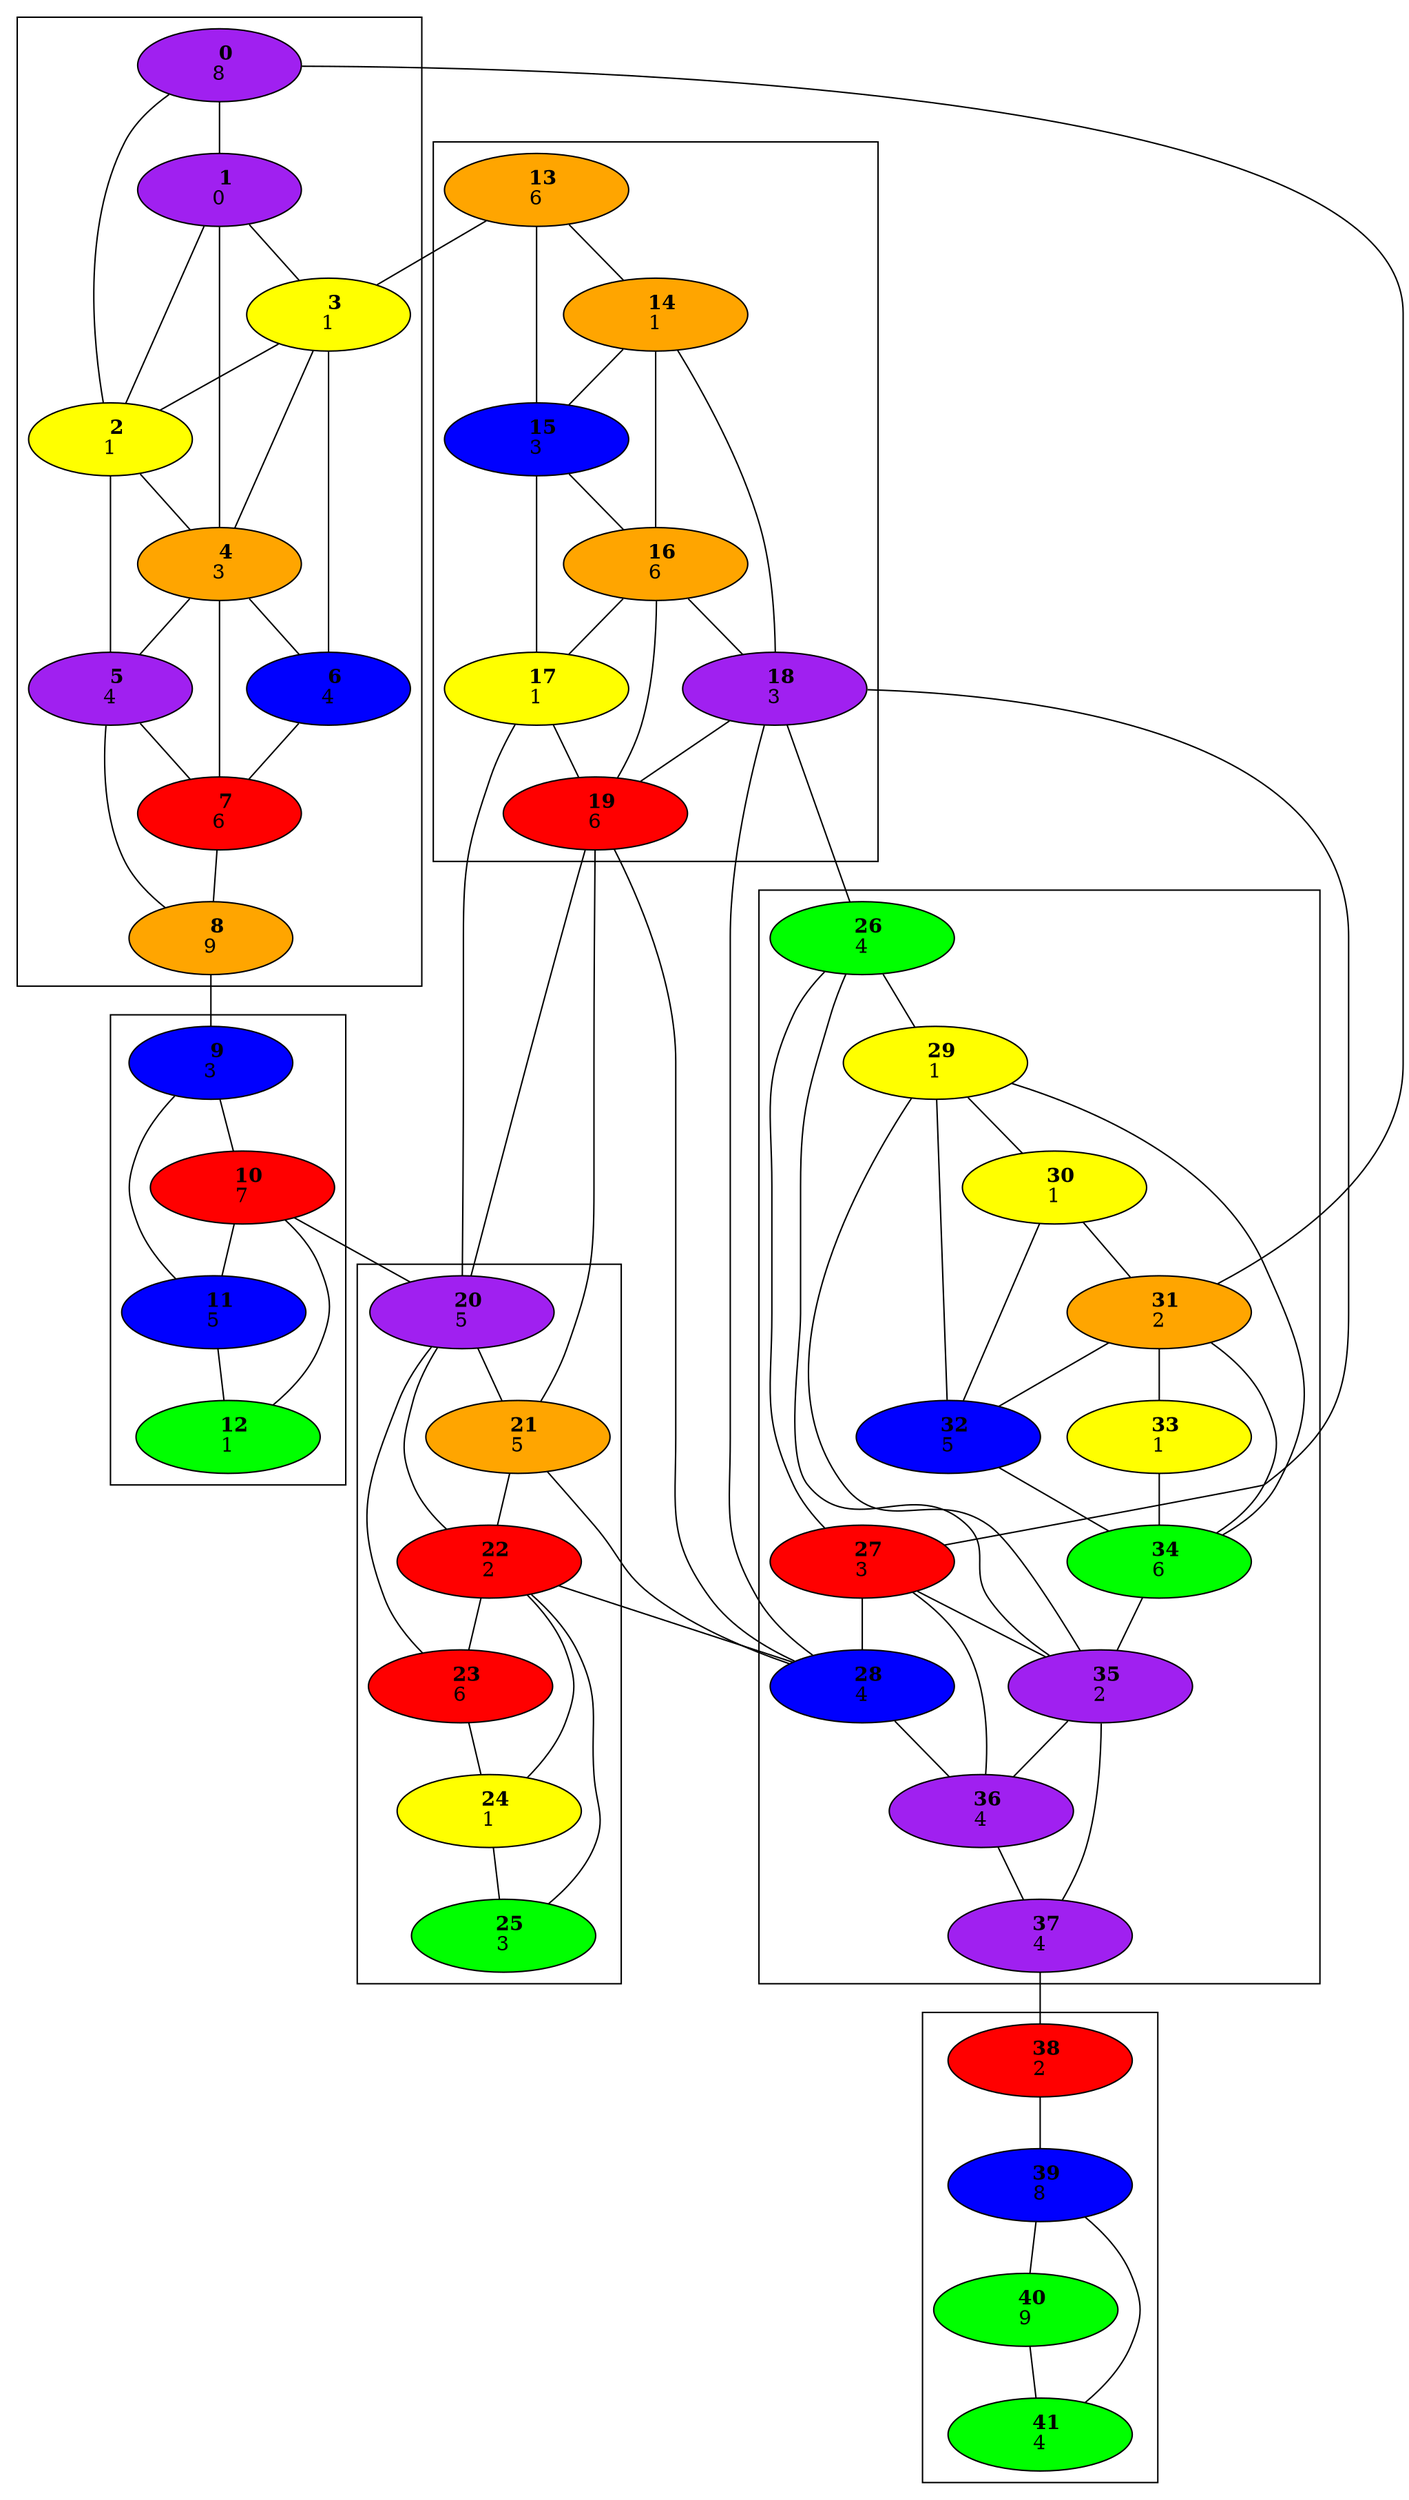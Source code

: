 graph {
	subgraph cluster0 {
		0
		1
		2
		3
		4
		5
		6
		7
		8
	}
	subgraph cluster1 {
		9
		10
		11
		12
	}
	subgraph cluster2 {
		13
		14
		15
		16
		17
		18
		19
	}
	subgraph cluster3 {
		20
		21
		22
		23
		24
		25
	}
	subgraph cluster4 {
		26
		27
		28
		29
		30
		31
		32
		33
		34
		35
		36
		37
	}
	subgraph cluster5 {
		38
		39
		40
		41
	}
	0 -- 1
	0 -- 2
	0 -- 31
	1 -- 2
	1 -- 3
	1 -- 4
	2 -- 4
	2 -- 5
	3 -- 2
	3 -- 4
	3 -- 6
	4 -- 5
	4 -- 6
	4 -- 7
	5 -- 7
	5 -- 8
	6 -- 7
	7 -- 8
	8 -- 9
	9 -- 10
	9 -- 11
	10 -- 11
	10 -- 12
	10 -- 20
	11 -- 12
	13 -- 3
	13 -- 14
	13 -- 15
	14 -- 15
	14 -- 16
	14 -- 18
	15 -- 16
	15 -- 17
	16 -- 17
	16 -- 18
	16 -- 19
	17 -- 19
	17 -- 20
	18 -- 19
	18 -- 26
	18 -- 27
	18 -- 28
	19 -- 20
	19 -- 21
	19 -- 28
	20 -- 21
	20 -- 22
	20 -- 23
	21 -- 22
	21 -- 28
	22 -- 23
	22 -- 24
	22 -- 25
	22 -- 28
	23 -- 24
	24 -- 25
	26 -- 27
	26 -- 29
	26 -- 35
	27 -- 28
	27 -- 35
	27 -- 36
	28 -- 36
	29 -- 30
	29 -- 32
	29 -- 34
	29 -- 35
	30 -- 31
	30 -- 32
	31 -- 32
	31 -- 33
	31 -- 34
	32 -- 34
	33 -- 34
	34 -- 35
	35 -- 36
	35 -- 37
	36 -- 37
	37 -- 38
	38 -- 39
	39 -- 40
	39 -- 41
	40 -- 41
	0 [fillcolor=purple style=filled]
	1 [fillcolor=purple style=filled]
	2 [fillcolor=yellow style=filled]
	3 [fillcolor=yellow style=filled]
	4 [fillcolor=orange style=filled]
	5 [fillcolor=purple style=filled]
	6 [fillcolor=blue style=filled]
	7 [fillcolor=red style=filled]
	8 [fillcolor=orange style=filled]
	9 [fillcolor=blue style=filled]
	10 [fillcolor=red style=filled]
	11 [fillcolor=blue style=filled]
	12 [fillcolor=green style=filled]
	13 [fillcolor=orange style=filled]
	14 [fillcolor=orange style=filled]
	15 [fillcolor=blue style=filled]
	16 [fillcolor=orange style=filled]
	17 [fillcolor=yellow style=filled]
	18 [fillcolor=purple style=filled]
	19 [fillcolor=red style=filled]
	20 [fillcolor=purple style=filled]
	21 [fillcolor=orange style=filled]
	22 [fillcolor=red style=filled]
	23 [fillcolor=red style=filled]
	24 [fillcolor=yellow style=filled]
	25 [fillcolor=green style=filled]
	26 [fillcolor=green style=filled]
	27 [fillcolor=red style=filled]
	28 [fillcolor=blue style=filled]
	29 [fillcolor=yellow style=filled]
	30 [fillcolor=yellow style=filled]
	31 [fillcolor=orange style=filled]
	32 [fillcolor=blue style=filled]
	33 [fillcolor=yellow style=filled]
	34 [fillcolor=green style=filled]
	35 [fillcolor=purple style=filled]
	36 [fillcolor=purple style=filled]
	37 [fillcolor=purple style=filled]
	38 [fillcolor=red style=filled]
	39 [fillcolor=blue style=filled]
	40 [fillcolor=green style=filled]
	41 [fillcolor=green style=filled]
	0 [label=< <b>      0    </b> <br/>8>]
	1 [label=< <b>      1    </b> <br/>0>]
	2 [label=< <b>      2    </b> <br/>1>]
	3 [label=< <b>      3    </b> <br/>1>]
	4 [label=< <b>      4    </b> <br/>3>]
	5 [label=< <b>      5    </b> <br/>4>]
	6 [label=< <b>      6    </b> <br/>4>]
	7 [label=< <b>      7    </b> <br/>6>]
	8 [label=< <b>      8    </b> <br/>9>]
	9 [label=< <b>      9    </b> <br/>3>]
	10 [label=< <b>      10    </b> <br/>7>]
	11 [label=< <b>      11    </b> <br/>5>]
	12 [label=< <b>      12    </b> <br/>1>]
	13 [label=< <b>      13    </b> <br/>6>]
	14 [label=< <b>      14    </b> <br/>1>]
	15 [label=< <b>      15    </b> <br/>3>]
	16 [label=< <b>      16    </b> <br/>6>]
	17 [label=< <b>      17    </b> <br/>1>]
	18 [label=< <b>      18    </b> <br/>3>]
	19 [label=< <b>      19    </b> <br/>6>]
	20 [label=< <b>      20    </b> <br/>5>]
	21 [label=< <b>      21    </b> <br/>5>]
	22 [label=< <b>      22    </b> <br/>2>]
	23 [label=< <b>      23    </b> <br/>6>]
	24 [label=< <b>      24    </b> <br/>1>]
	25 [label=< <b>      25    </b> <br/>3>]
	26 [label=< <b>      26    </b> <br/>4>]
	27 [label=< <b>      27    </b> <br/>3>]
	28 [label=< <b>      28    </b> <br/>4>]
	29 [label=< <b>      29    </b> <br/>1>]
	30 [label=< <b>      30    </b> <br/>1>]
	31 [label=< <b>      31    </b> <br/>2>]
	32 [label=< <b>      32    </b> <br/>5>]
	33 [label=< <b>      33    </b> <br/>1>]
	34 [label=< <b>      34    </b> <br/>6>]
	35 [label=< <b>      35    </b> <br/>2>]
	36 [label=< <b>      36    </b> <br/>4>]
	37 [label=< <b>      37    </b> <br/>4>]
	38 [label=< <b>      38    </b> <br/>2>]
	39 [label=< <b>      39    </b> <br/>8>]
	40 [label=< <b>      40    </b> <br/>9>]
	41 [label=< <b>      41    </b> <br/>4>]
}
